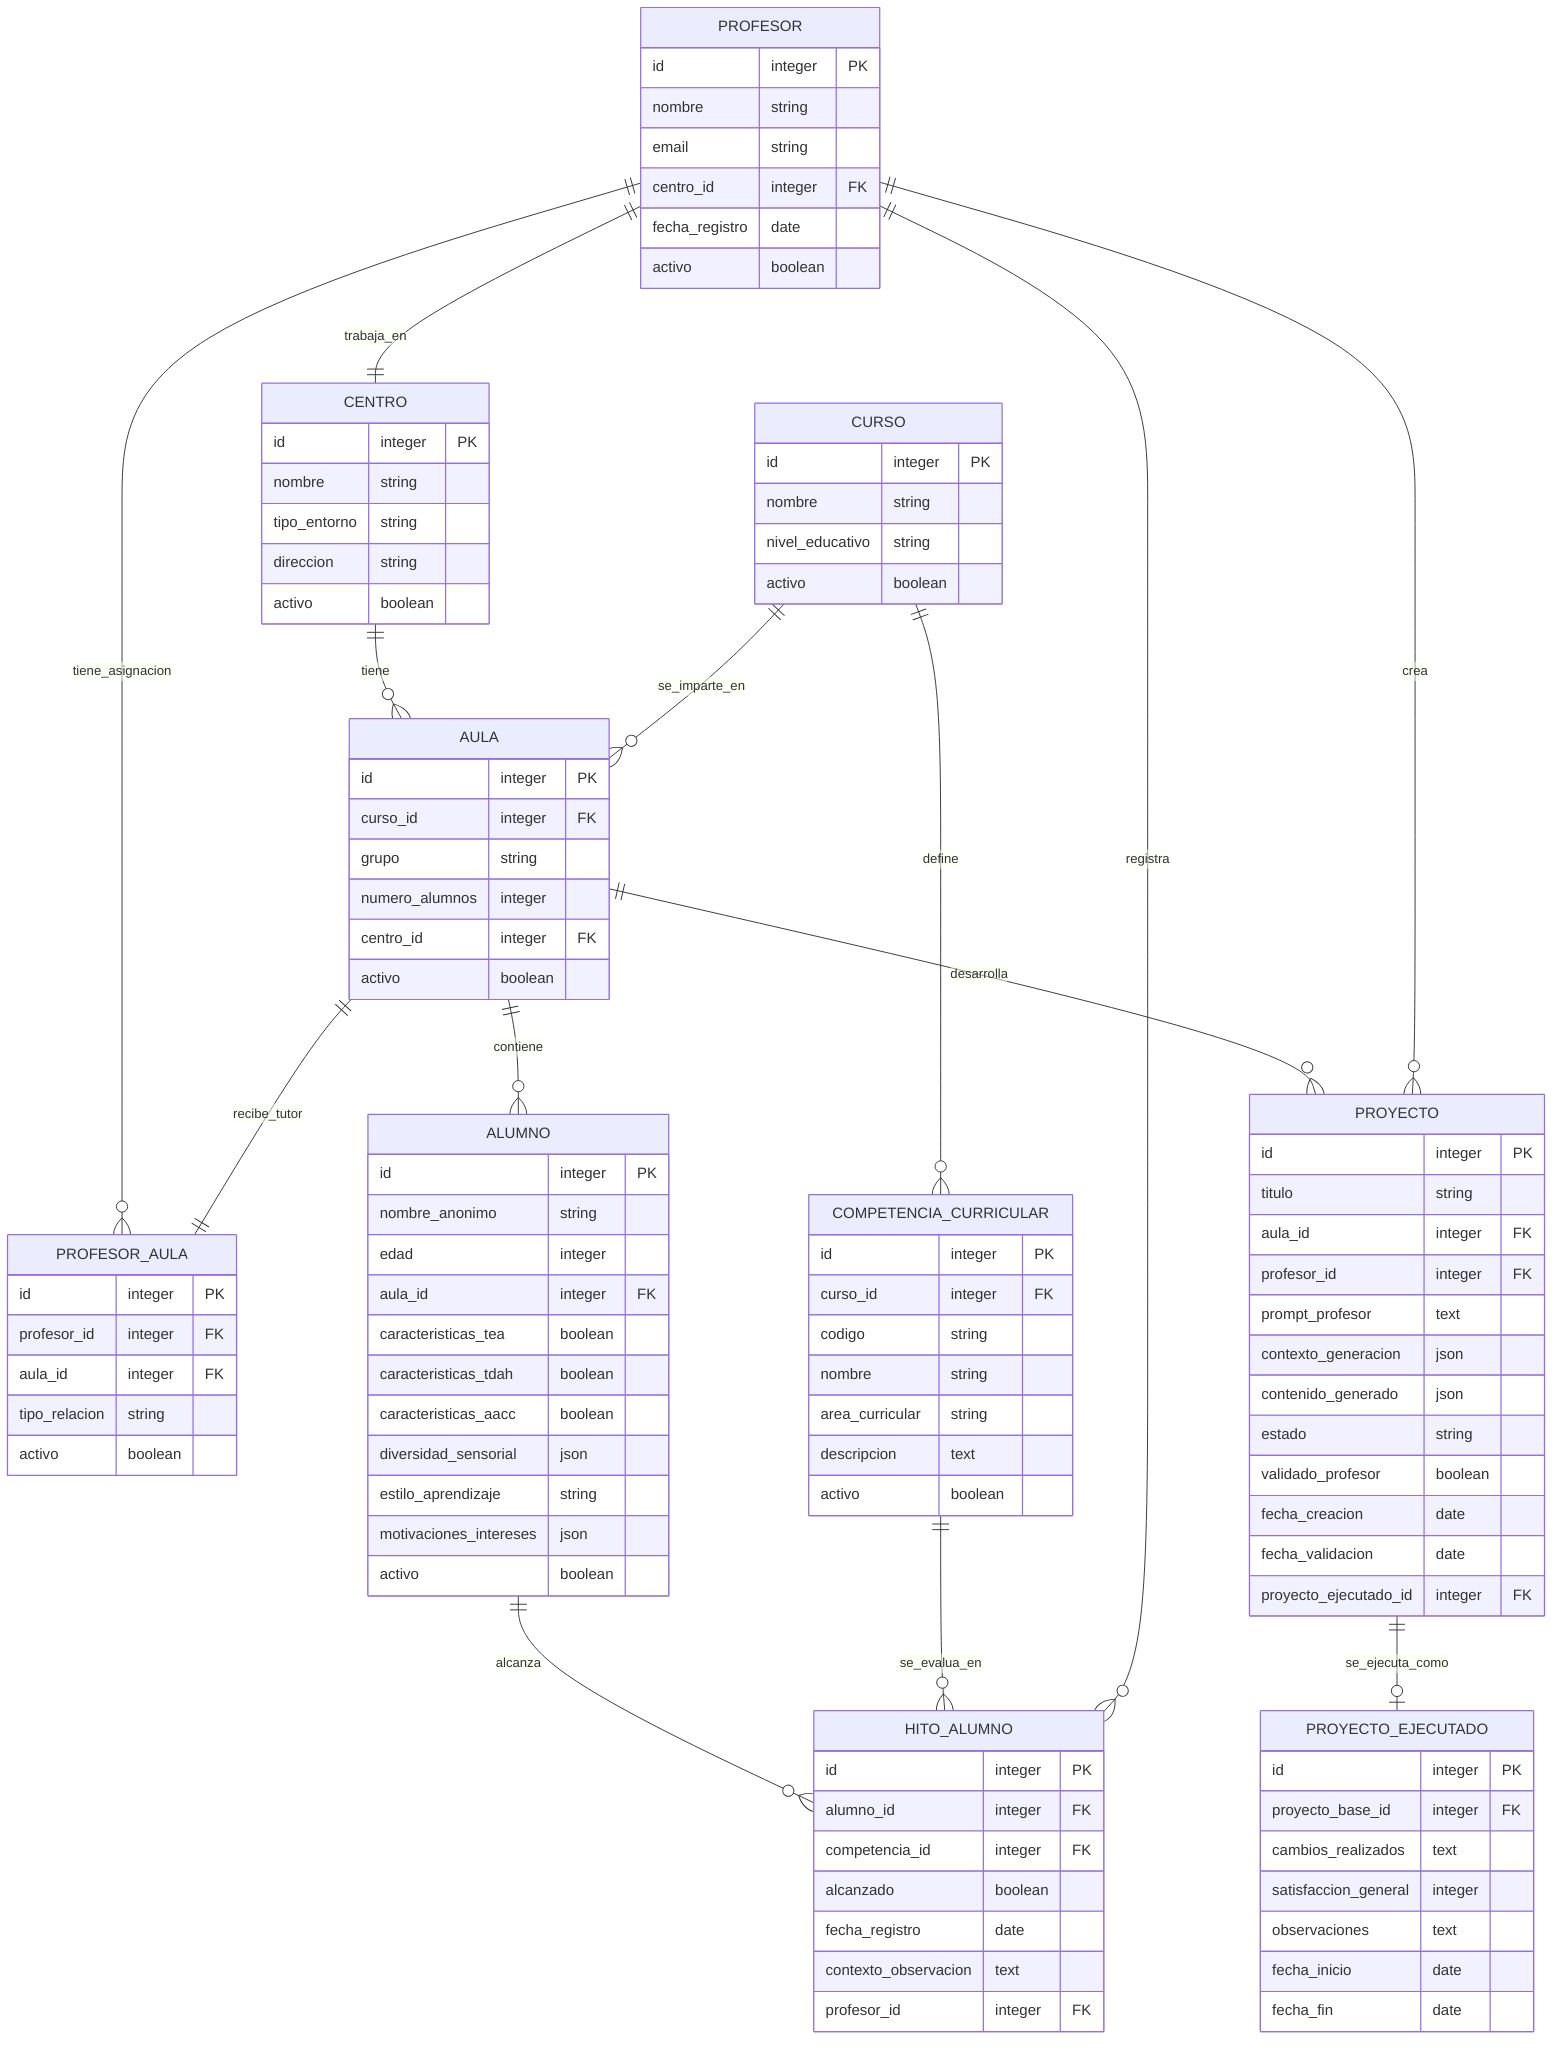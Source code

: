 erDiagram
    CENTRO {
        id integer PK
        nombre string
        tipo_entorno string
        direccion string
        activo boolean
    }

    CURSO {
        id integer PK
        nombre string
        nivel_educativo string
        activo boolean
    }

    AULA {
        id integer PK
        curso_id integer FK
        grupo string
        numero_alumnos integer
        centro_id integer FK
        activo boolean
    }

    PROFESOR {
        id integer PK
        nombre string
        email string
        centro_id integer FK
        fecha_registro date
        activo boolean
    }

    PROFESOR_AULA {
        id integer PK
        profesor_id integer FK
        aula_id integer FK
        tipo_relacion string
        activo boolean
    }

    ALUMNO {
        id integer PK
        nombre_anonimo string
        edad integer
        aula_id integer FK
        caracteristicas_tea boolean
        caracteristicas_tdah boolean
        caracteristicas_aacc boolean
        diversidad_sensorial json
        estilo_aprendizaje string
        motivaciones_intereses json
        activo boolean
    }

    COMPETENCIA_CURRICULAR {
        id integer PK
        curso_id integer FK
        codigo string
        nombre string
        area_curricular string
        descripcion text
        activo boolean
    }

    HITO_ALUMNO {
        id integer PK
        alumno_id integer FK
        competencia_id integer FK
        alcanzado boolean
        fecha_registro date
        contexto_observacion text
        profesor_id integer FK
    }

    PROYECTO {
        id integer PK
        titulo string
        aula_id integer FK
        profesor_id integer FK
        prompt_profesor text
        contexto_generacion json
        contenido_generado json
        estado string
        validado_profesor boolean
        fecha_creacion date
        fecha_validacion date
        proyecto_ejecutado_id integer FK
    }

    PROYECTO_EJECUTADO {
        id integer PK
        proyecto_base_id integer FK
        cambios_realizados text
        satisfaccion_general integer
        observaciones text
        fecha_inicio date
        fecha_fin date
    }

    %% Relaciones Básicas
    CENTRO ||--o{ AULA : "tiene"
    CURSO ||--o{ AULA : "se_imparte_en"
    CURSO ||--o{ COMPETENCIA_CURRICULAR : "define"

    %% Relaciones Profesor
    PROFESOR ||--|| CENTRO : "trabaja_en"
    PROFESOR ||--o{ PROFESOR_AULA : "tiene_asignacion"
    AULA ||--|| PROFESOR_AULA : "recibe_tutor"

    %% Relaciones Aula-Alumno
    AULA ||--o{ ALUMNO : "contiene"

    %% Módulo Curricular Simple
    ALUMNO ||--o{ HITO_ALUMNO : "alcanza"
    COMPETENCIA_CURRICULAR ||--o{ HITO_ALUMNO : "se_evalua_en"
    PROFESOR ||--o{ HITO_ALUMNO : "registra"

    %% Módulo Proyectos Simple
    AULA ||--o{ PROYECTO : "desarrolla"
    PROFESOR ||--o{ PROYECTO : "crea"
    PROYECTO ||--o| PROYECTO_EJECUTADO : "se_ejecuta_como"